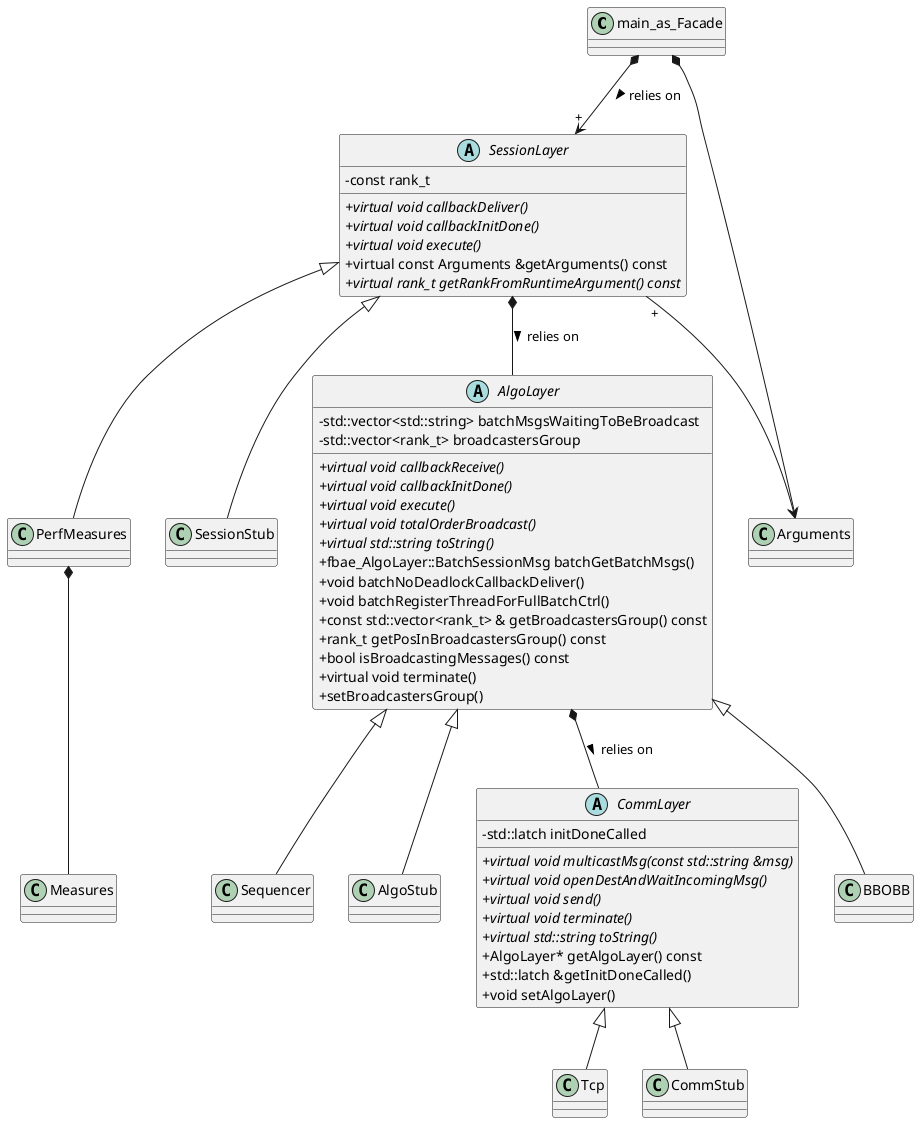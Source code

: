 @startuml
skinparam classAttributeIconSize 0
main_as_Facade *--> "+" SessionLayer : relies on >
main_as_Facade *--> Arguments
SessionLayer <|-- PerfMeasures
SessionLayer <|-- SessionStub
SessionLayer *-- AlgoLayer : relies on >
SessionLayer "+" --> Arguments
AlgoLayer <|-- BBOBB
AlgoLayer <|-- Sequencer
AlgoLayer <|-- AlgoStub
AlgoLayer *-- CommLayer : relies on >
CommLayer <|-- Tcp
CommLayer <|-- CommStub
PerfMeasures *-- Measures
abstract class SessionLayer {
    - const rank_t 
    {abstract} + virtual void callbackDeliver()
    {abstract} + virtual void callbackInitDone()
    {abstract} + virtual void execute()
    + virtual const Arguments &getArguments() const
    {abstract} + virtual rank_t getRankFromRuntimeArgument() const
}
abstract class AlgoLayer {
    - std::vector<std::string> batchMsgsWaitingToBeBroadcast
    - std::vector<rank_t> broadcastersGroup
    {abstract} + virtual void callbackReceive()
    {abstract} + virtual void callbackInitDone()
    {abstract} + virtual void execute()
    {abstract} + virtual void totalOrderBroadcast()
    {abstract} + virtual std::string toString()
    + fbae_AlgoLayer::BatchSessionMsg batchGetBatchMsgs()
    + void batchNoDeadlockCallbackDeliver()
    + void batchRegisterThreadForFullBatchCtrl()
    + const std::vector<rank_t> & getBroadcastersGroup() const
    + rank_t getPosInBroadcastersGroup() const
    + bool isBroadcastingMessages() const
    + virtual void terminate()
    + setBroadcastersGroup()
}
abstract class CommLayer {
    - std::latch initDoneCalled
    {abstract} + virtual void multicastMsg(const std::string &msg)
    {abstract} + virtual void openDestAndWaitIncomingMsg()
    {abstract} + virtual void send()
    {abstract} + virtual void terminate()
    {abstract} + virtual std::string toString()
    + AlgoLayer* getAlgoLayer() const
    + std::latch &getInitDoneCalled()
    + void setAlgoLayer()
}
@enduml
